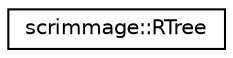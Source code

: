 digraph "Graphical Class Hierarchy"
{
 // LATEX_PDF_SIZE
  edge [fontname="Helvetica",fontsize="10",labelfontname="Helvetica",labelfontsize="10"];
  node [fontname="Helvetica",fontsize="10",shape=record];
  rankdir="LR";
  Node0 [label="scrimmage::RTree",height=0.2,width=0.4,color="black", fillcolor="white", style="filled",URL="$classscrimmage_1_1RTree.html",tooltip=" "];
}

